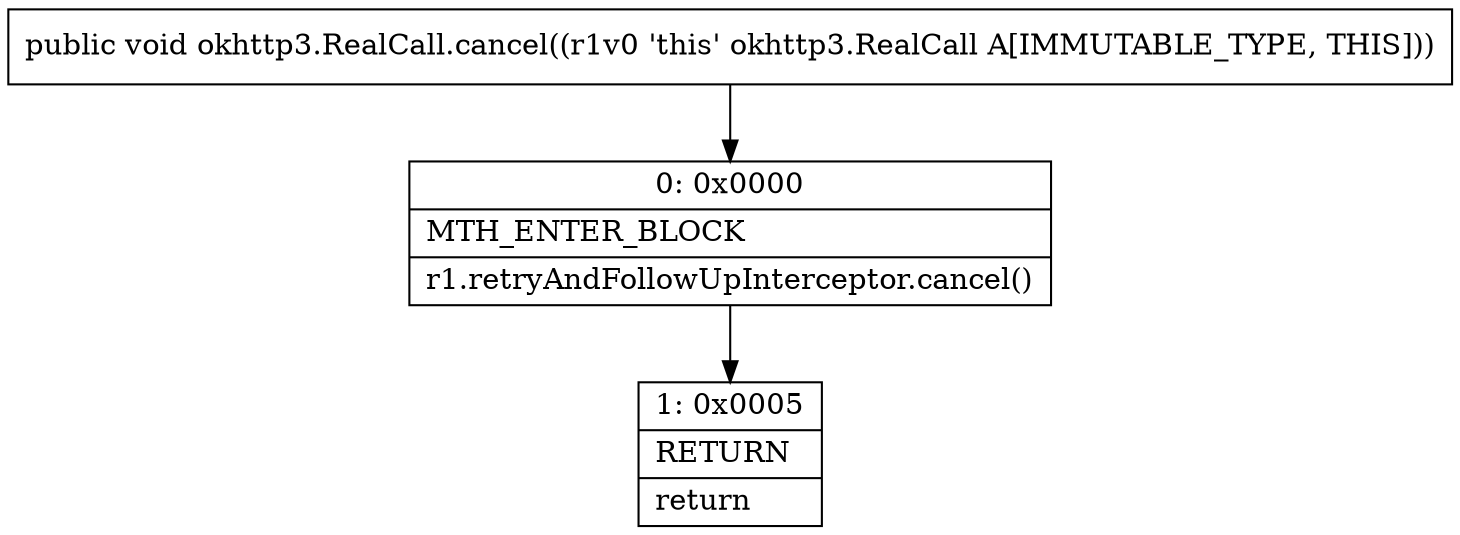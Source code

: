 digraph "CFG forokhttp3.RealCall.cancel()V" {
Node_0 [shape=record,label="{0\:\ 0x0000|MTH_ENTER_BLOCK\l|r1.retryAndFollowUpInterceptor.cancel()\l}"];
Node_1 [shape=record,label="{1\:\ 0x0005|RETURN\l|return\l}"];
MethodNode[shape=record,label="{public void okhttp3.RealCall.cancel((r1v0 'this' okhttp3.RealCall A[IMMUTABLE_TYPE, THIS])) }"];
MethodNode -> Node_0;
Node_0 -> Node_1;
}

